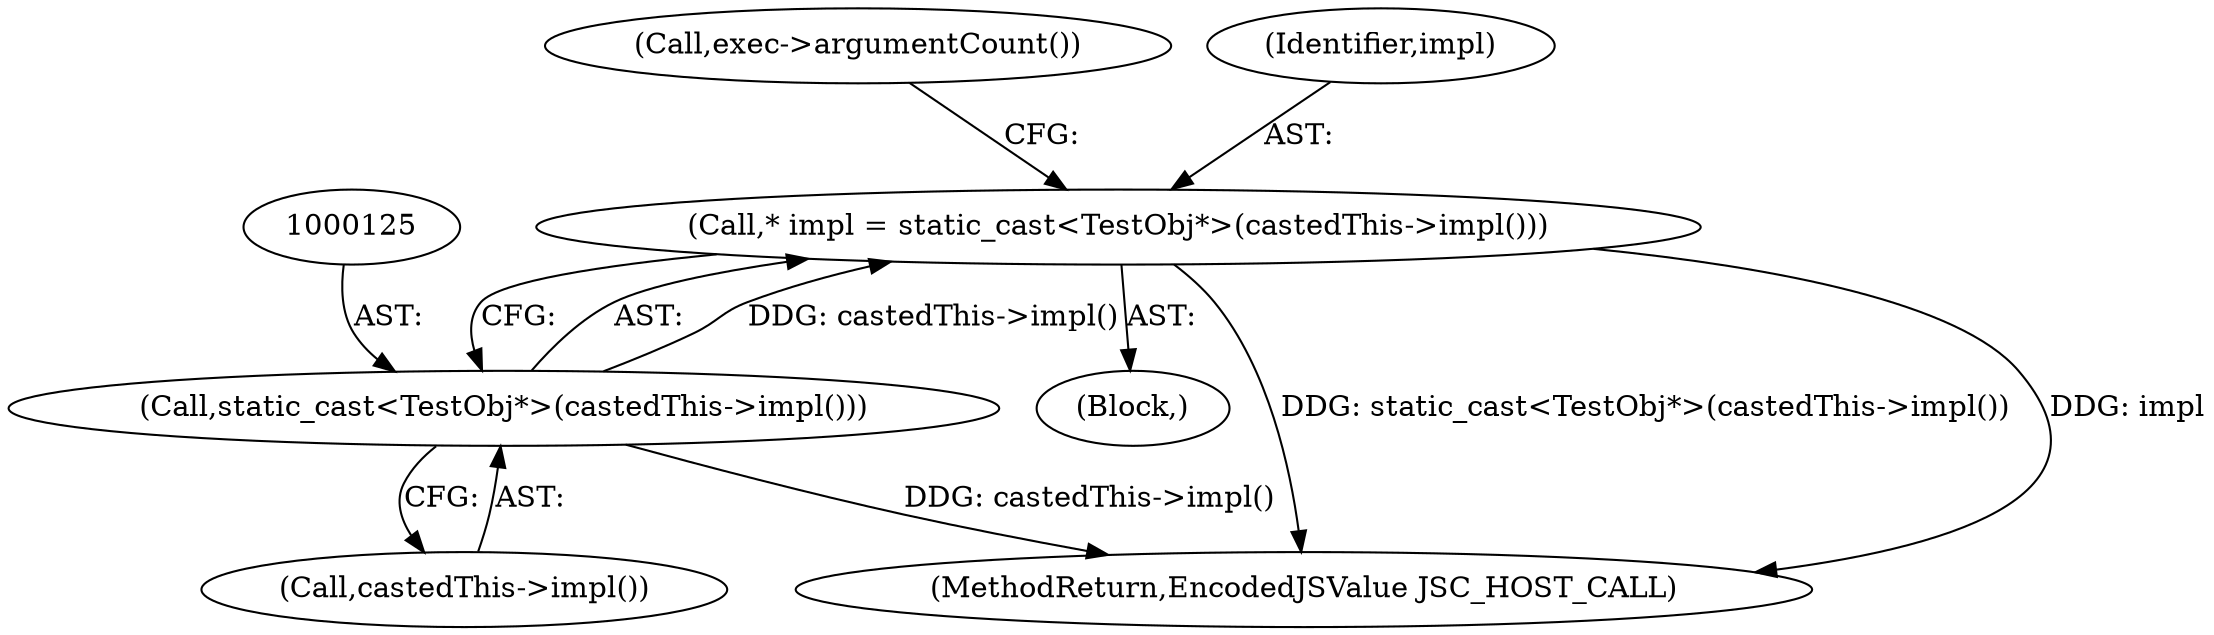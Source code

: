 digraph "0_Chrome_b944f670bb7a8a919daac497a4ea0536c954c201_24@pointer" {
"1000122" [label="(Call,* impl = static_cast<TestObj*>(castedThis->impl()))"];
"1000124" [label="(Call,static_cast<TestObj*>(castedThis->impl()))"];
"1000122" [label="(Call,* impl = static_cast<TestObj*>(castedThis->impl()))"];
"1000126" [label="(Call,castedThis->impl())"];
"1000129" [label="(Call,exec->argumentCount())"];
"1000102" [label="(Block,)"];
"1000163" [label="(MethodReturn,EncodedJSValue JSC_HOST_CALL)"];
"1000123" [label="(Identifier,impl)"];
"1000124" [label="(Call,static_cast<TestObj*>(castedThis->impl()))"];
"1000122" -> "1000102"  [label="AST: "];
"1000122" -> "1000124"  [label="CFG: "];
"1000123" -> "1000122"  [label="AST: "];
"1000124" -> "1000122"  [label="AST: "];
"1000129" -> "1000122"  [label="CFG: "];
"1000122" -> "1000163"  [label="DDG: static_cast<TestObj*>(castedThis->impl())"];
"1000122" -> "1000163"  [label="DDG: impl"];
"1000124" -> "1000122"  [label="DDG: castedThis->impl()"];
"1000124" -> "1000126"  [label="CFG: "];
"1000125" -> "1000124"  [label="AST: "];
"1000126" -> "1000124"  [label="AST: "];
"1000124" -> "1000163"  [label="DDG: castedThis->impl()"];
}

